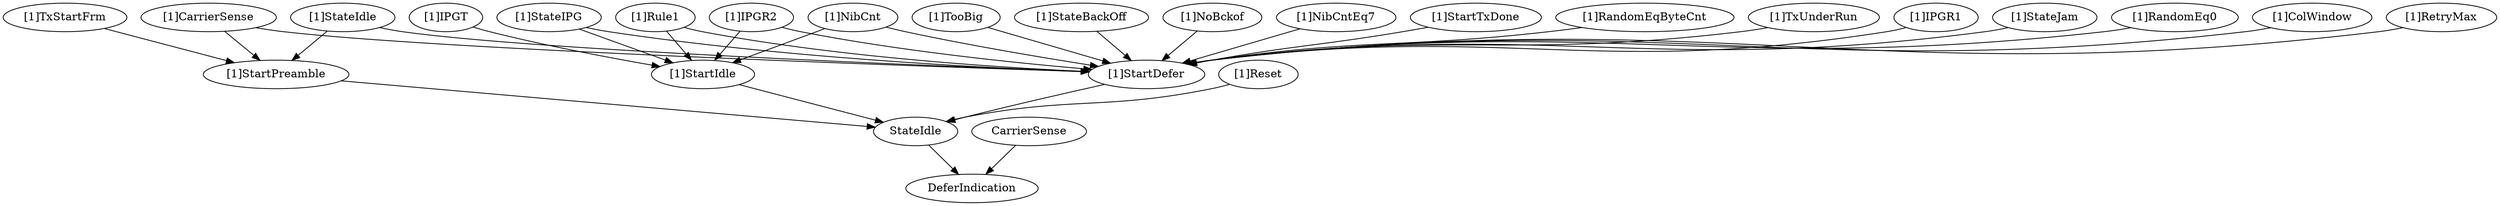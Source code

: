 strict digraph "" {
	"[1]TooBig"	 [complexity=26,
		importance=0.19459828666,
		rank=0.00748454948693];
	"[1]StartDefer"	 [complexity=5,
		importance=0.183720377469,
		rank=0.0367440754938];
	"[1]TooBig" -> "[1]StartDefer";
	"[1]StateBackOff"	 [complexity=26,
		importance=0.207781575225,
		rank=0.0079915990471];
	"[1]StateBackOff" -> "[1]StartDefer";
	"[1]NoBckof"	 [complexity=26,
		importance=0.19459828666,
		rank=0.00748454948693];
	"[1]NoBckof" -> "[1]StartDefer";
	"[1]CarrierSense"	 [complexity=9,
		importance=0.128419288686,
		rank=0.0142688098541];
	"[1]CarrierSense" -> "[1]StartDefer";
	"[1]StartPreamble"	 [complexity=5,
		importance=0.117541379495,
		rank=0.0235082758991];
	"[1]CarrierSense" -> "[1]StartPreamble";
	"[1]StartIdle"	 [complexity=4,
		importance=0.088652703071,
		rank=0.0221631757678];
	StateIdle	 [complexity=3,
		importance=0.0482934964404,
		rank=0.0160978321468];
	"[1]StartIdle" -> StateIdle;
	DeferIndication	 [complexity=0,
		importance=0.0155154273123,
		rank=0.0];
	StateIdle -> DeferIndication;
	"[1]NibCntEq7"	 [complexity=26,
		importance=0.19459828666,
		rank=0.00748454948693];
	"[1]NibCntEq7" -> "[1]StartDefer";
	"[1]IPGT"	 [complexity=12,
		importance=0.099530612262,
		rank=0.0082942176885];
	"[1]IPGT" -> "[1]StartIdle";
	"[1]StartTxDone"	 [complexity=26,
		importance=0.19459828666,
		rank=0.00748454948693];
	"[1]StartTxDone" -> "[1]StartDefer";
	CarrierSense	 [complexity=3,
		importance=0.0263933365033,
		rank=0.00879777883443];
	CarrierSense -> DeferIndication;
	"[1]RandomEqByteCnt"	 [complexity=26,
		importance=0.19459828666,
		rank=0.00748454948693];
	"[1]RandomEqByteCnt" -> "[1]StartDefer";
	"[1]TxUnderRun"	 [complexity=26,
		importance=0.19459828666,
		rank=0.00748454948693];
	"[1]TxUnderRun" -> "[1]StartDefer";
	"[1]TxStartFrm"	 [complexity=9,
		importance=0.128419288686,
		rank=0.0142688098541];
	"[1]TxStartFrm" -> "[1]StartPreamble";
	"[1]IPGR2"	 [complexity=12,
		importance=0.099530612262,
		rank=0.0082942176885];
	"[1]IPGR2" -> "[1]StartIdle";
	"[1]IPGR2" -> "[1]StartDefer";
	"[1]IPGR1"	 [complexity=26,
		importance=0.19459828666,
		rank=0.00748454948693];
	"[1]IPGR1" -> "[1]StartDefer";
	"[1]NibCnt"	 [complexity=12,
		importance=0.099530612262,
		rank=0.0082942176885];
	"[1]NibCnt" -> "[1]StartIdle";
	"[1]NibCnt" -> "[1]StartDefer";
	"[1]Reset"	 [complexity=4,
		importance=0.155758398512,
		rank=0.0389395996281];
	"[1]Reset" -> StateIdle;
	"[1]StateIPG"	 [complexity=12,
		importance=0.126218417218,
		rank=0.0105182014348];
	"[1]StateIPG" -> "[1]StartIdle";
	"[1]StateIPG" -> "[1]StartDefer";
	"[1]StateJam"	 [complexity=26,
		importance=0.216675088334,
		rank=0.00833365724363];
	"[1]StateJam" -> "[1]StartDefer";
	"[1]StartDefer" -> StateIdle;
	"[1]StateIdle"	 [complexity=9,
		importance=0.150319448624,
		rank=0.0167021609582];
	"[1]StateIdle" -> "[1]StartDefer";
	"[1]StateIdle" -> "[1]StartPreamble";
	"[1]RandomEq0"	 [complexity=26,
		importance=0.19459828666,
		rank=0.00748454948693];
	"[1]RandomEq0" -> "[1]StartDefer";
	"[1]Rule1"	 [complexity=12,
		importance=0.125501716213,
		rank=0.0104584763511];
	"[1]Rule1" -> "[1]StartIdle";
	"[1]Rule1" -> "[1]StartDefer";
	"[1]ColWindow"	 [complexity=26,
		importance=0.19459828666,
		rank=0.00748454948693];
	"[1]ColWindow" -> "[1]StartDefer";
	"[1]StartPreamble" -> StateIdle;
	"[1]RetryMax"	 [complexity=26,
		importance=0.19459828666,
		rank=0.00748454948693];
	"[1]RetryMax" -> "[1]StartDefer";
}
